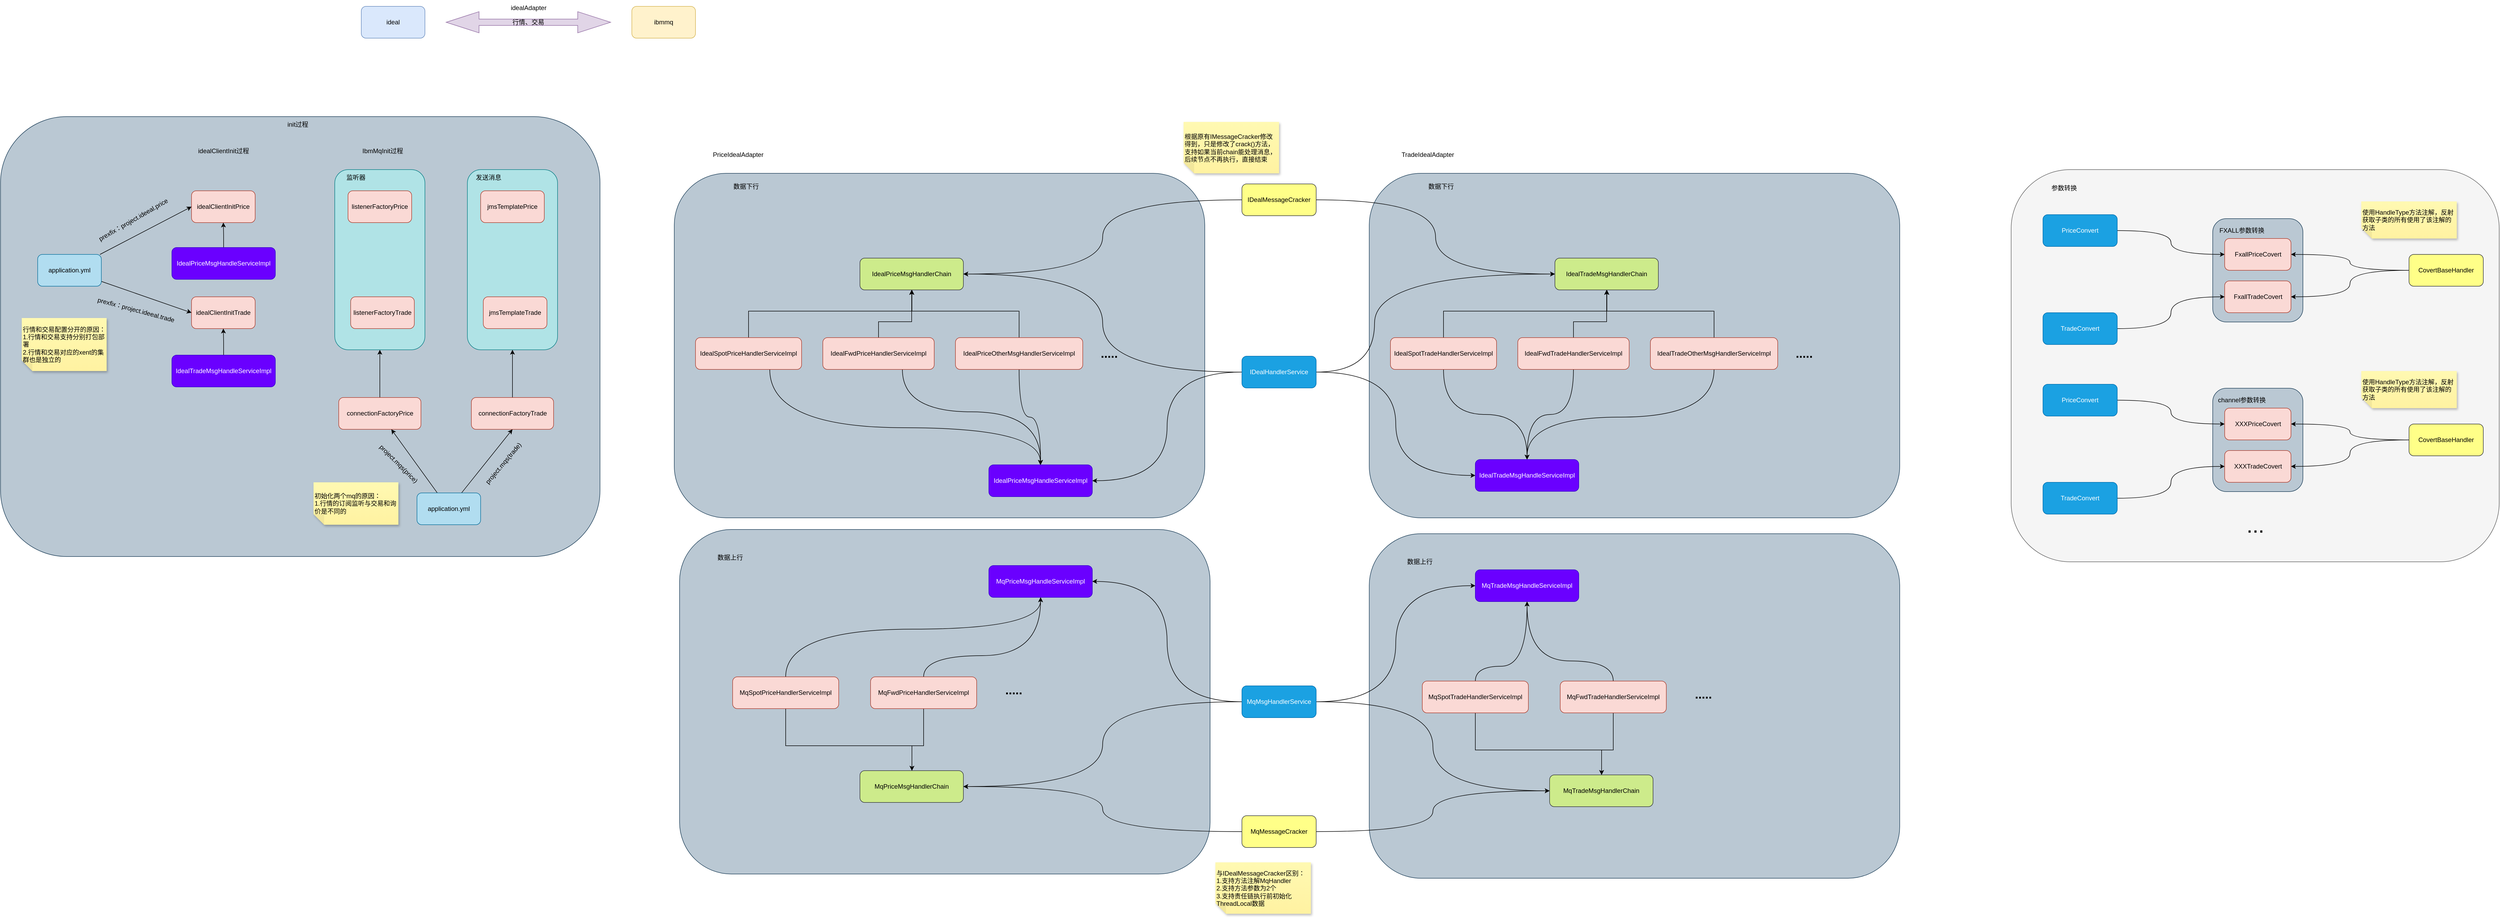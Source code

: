 <mxfile version="28.0.7">
  <diagram name="第 1 页" id="rHHmESAeXLNnf4UBHQ25">
    <mxGraphModel dx="5010" dy="1088" grid="1" gridSize="10" guides="1" tooltips="1" connect="1" arrows="1" fold="1" page="1" pageScale="1" pageWidth="3300" pageHeight="4681" math="0" shadow="0">
      <root>
        <mxCell id="0" />
        <mxCell id="1" parent="0" />
        <mxCell id="qGwItCddGWUua6QMG_1u-158" value="" style="rounded=1;whiteSpace=wrap;html=1;align=center;verticalAlign=middle;fontFamily=Helvetica;fontSize=12;fillColor=#f5f5f5;fontColor=#333333;strokeColor=#666666;" vertex="1" parent="1">
          <mxGeometry x="3500" y="330" width="920" height="740" as="geometry" />
        </mxCell>
        <mxCell id="qGwItCddGWUua6QMG_1u-132" value="" style="rounded=1;whiteSpace=wrap;html=1;strokeColor=#23445d;align=center;verticalAlign=middle;fontFamily=Helvetica;fontSize=12;fillColor=#bac8d3;" vertex="1" parent="1">
          <mxGeometry x="3880" y="422.5" width="170" height="195" as="geometry" />
        </mxCell>
        <mxCell id="qGwItCddGWUua6QMG_1u-109" value="" style="rounded=1;whiteSpace=wrap;html=1;strokeColor=#23445d;align=center;verticalAlign=middle;fontFamily=Helvetica;fontSize=12;fillColor=#bac8d3;" vertex="1" parent="1">
          <mxGeometry x="2290" y="1017" width="1000" height="650" as="geometry" />
        </mxCell>
        <mxCell id="qGwItCddGWUua6QMG_1u-86" value="" style="rounded=1;whiteSpace=wrap;html=1;strokeColor=#23445d;align=center;verticalAlign=middle;fontFamily=Helvetica;fontSize=12;fillColor=#bac8d3;" vertex="1" parent="1">
          <mxGeometry x="2290" y="337" width="1000" height="650" as="geometry" />
        </mxCell>
        <mxCell id="qGwItCddGWUua6QMG_1u-84" value="" style="rounded=1;whiteSpace=wrap;html=1;strokeColor=#23445d;align=center;verticalAlign=middle;fontFamily=Helvetica;fontSize=12;fillColor=#bac8d3;" vertex="1" parent="1">
          <mxGeometry x="990" y="1009" width="1000" height="650" as="geometry" />
        </mxCell>
        <mxCell id="qGwItCddGWUua6QMG_1u-83" value="" style="rounded=1;whiteSpace=wrap;html=1;strokeColor=#23445d;align=center;verticalAlign=middle;fontFamily=Helvetica;fontSize=12;fillColor=#bac8d3;" vertex="1" parent="1">
          <mxGeometry x="980" y="337" width="1000" height="650" as="geometry" />
        </mxCell>
        <mxCell id="qGwItCddGWUua6QMG_1u-43" value="" style="rounded=1;whiteSpace=wrap;html=1;strokeColor=#23445d;align=center;verticalAlign=middle;fontFamily=Helvetica;fontSize=12;fillColor=#bac8d3;" vertex="1" parent="1">
          <mxGeometry x="-290" y="230" width="1130" height="830" as="geometry" />
        </mxCell>
        <mxCell id="qGwItCddGWUua6QMG_1u-25" value="" style="rounded=1;whiteSpace=wrap;html=1;fillColor=#b0e3e6;strokeColor=#0e8088;" vertex="1" parent="1">
          <mxGeometry x="340" y="330" width="170" height="340" as="geometry" />
        </mxCell>
        <mxCell id="qGwItCddGWUua6QMG_1u-1" value="ideal" style="rounded=1;whiteSpace=wrap;html=1;fillColor=#dae8fc;strokeColor=#6c8ebf;" vertex="1" parent="1">
          <mxGeometry x="390" y="22" width="120" height="60" as="geometry" />
        </mxCell>
        <mxCell id="qGwItCddGWUua6QMG_1u-2" value="ibmmq" style="rounded=1;whiteSpace=wrap;html=1;fillColor=#fff2cc;strokeColor=#d6b656;" vertex="1" parent="1">
          <mxGeometry x="900" y="22" width="120" height="60" as="geometry" />
        </mxCell>
        <mxCell id="qGwItCddGWUua6QMG_1u-6" value="行情、交易" style="shape=doubleArrow;whiteSpace=wrap;html=1;fillColor=#e1d5e7;strokeColor=#9673a6;" vertex="1" parent="1">
          <mxGeometry x="550" y="32" width="310" height="40" as="geometry" />
        </mxCell>
        <mxCell id="qGwItCddGWUua6QMG_1u-8" value="idealAdapter" style="text;html=1;align=center;verticalAlign=middle;resizable=0;points=[];autosize=1;strokeColor=none;fillColor=none;" vertex="1" parent="1">
          <mxGeometry x="660" y="10" width="90" height="30" as="geometry" />
        </mxCell>
        <mxCell id="qGwItCddGWUua6QMG_1u-9" value="PriceIdealAdapter" style="text;html=1;align=center;verticalAlign=middle;resizable=0;points=[];autosize=1;strokeColor=none;fillColor=none;" vertex="1" parent="1">
          <mxGeometry x="1040" y="287" width="120" height="30" as="geometry" />
        </mxCell>
        <mxCell id="qGwItCddGWUua6QMG_1u-10" value="init过程" style="text;html=1;align=center;verticalAlign=middle;resizable=0;points=[];autosize=1;strokeColor=none;fillColor=none;" vertex="1" parent="1">
          <mxGeometry x="240" y="230" width="60" height="30" as="geometry" />
        </mxCell>
        <mxCell id="qGwItCddGWUua6QMG_1u-11" value="idealClientInit过程" style="text;html=1;align=center;verticalAlign=middle;resizable=0;points=[];autosize=1;strokeColor=none;fillColor=none;" vertex="1" parent="1">
          <mxGeometry x="70" y="280" width="120" height="30" as="geometry" />
        </mxCell>
        <mxCell id="qGwItCddGWUua6QMG_1u-12" value="IbmMqInit过程" style="text;html=1;align=center;verticalAlign=middle;resizable=0;points=[];autosize=1;strokeColor=none;fillColor=none;" vertex="1" parent="1">
          <mxGeometry x="380" y="280" width="100" height="30" as="geometry" />
        </mxCell>
        <mxCell id="qGwItCddGWUua6QMG_1u-13" value="idealClientInitPrice" style="rounded=1;whiteSpace=wrap;html=1;fillColor=#fad9d5;strokeColor=#ae4132;" vertex="1" parent="1">
          <mxGeometry x="70" y="370" width="120" height="60" as="geometry" />
        </mxCell>
        <mxCell id="qGwItCddGWUua6QMG_1u-14" value="idealClientInitTrade" style="rounded=1;whiteSpace=wrap;html=1;fillColor=#fad9d5;strokeColor=#ae4132;" vertex="1" parent="1">
          <mxGeometry x="70" y="570" width="120" height="60" as="geometry" />
        </mxCell>
        <mxCell id="qGwItCddGWUua6QMG_1u-16" style="rounded=0;orthogonalLoop=1;jettySize=auto;html=1;entryX=0;entryY=0.5;entryDx=0;entryDy=0;" edge="1" parent="1" source="qGwItCddGWUua6QMG_1u-15" target="qGwItCddGWUua6QMG_1u-13">
          <mxGeometry relative="1" as="geometry" />
        </mxCell>
        <mxCell id="qGwItCddGWUua6QMG_1u-17" style="rounded=0;orthogonalLoop=1;jettySize=auto;html=1;entryX=0;entryY=0.5;entryDx=0;entryDy=0;" edge="1" parent="1" source="qGwItCddGWUua6QMG_1u-15" target="qGwItCddGWUua6QMG_1u-14">
          <mxGeometry relative="1" as="geometry" />
        </mxCell>
        <mxCell id="qGwItCddGWUua6QMG_1u-15" value="application.yml" style="rounded=1;whiteSpace=wrap;html=1;fillColor=#b1ddf0;strokeColor=#10739e;" vertex="1" parent="1">
          <mxGeometry x="-220" y="490" width="120" height="60" as="geometry" />
        </mxCell>
        <mxCell id="qGwItCddGWUua6QMG_1u-18" value="prexfix：project.ideeal.price" style="text;html=1;align=center;verticalAlign=middle;resizable=0;points=[];autosize=1;strokeColor=none;fillColor=none;rotation=-30;" vertex="1" parent="1">
          <mxGeometry x="-125" y="410" width="170" height="30" as="geometry" />
        </mxCell>
        <mxCell id="qGwItCddGWUua6QMG_1u-19" value="prexfix：project.ideeal.trade" style="text;html=1;align=center;verticalAlign=middle;resizable=0;points=[];autosize=1;strokeColor=none;fillColor=none;rotation=15;" vertex="1" parent="1">
          <mxGeometry x="-119.998" y="580.0" width="170" height="30" as="geometry" />
        </mxCell>
        <mxCell id="qGwItCddGWUua6QMG_1u-22" value="行情和交易配置分开的原因：&lt;div&gt;1.行情和交易支持分别打包部署&lt;/div&gt;&lt;div&gt;2.行情和交易对应的xent的集群也是独立的&lt;/div&gt;" style="shape=note;whiteSpace=wrap;html=1;backgroundOutline=1;fontColor=#000000;darkOpacity=0.05;fillColor=#FFF9B2;strokeColor=none;fillStyle=solid;direction=west;gradientDirection=north;gradientColor=#FFF2A1;shadow=1;size=20;pointerEvents=1;align=left;" vertex="1" parent="1">
          <mxGeometry x="-250" y="610" width="160" height="100" as="geometry" />
        </mxCell>
        <mxCell id="qGwItCddGWUua6QMG_1u-23" value="listenerFactoryPrice" style="rounded=1;whiteSpace=wrap;html=1;fillColor=#fad9d5;strokeColor=#ae4132;" vertex="1" parent="1">
          <mxGeometry x="365" y="370" width="120" height="60" as="geometry" />
        </mxCell>
        <mxCell id="qGwItCddGWUua6QMG_1u-24" value="listenerFactoryTrade" style="rounded=1;whiteSpace=wrap;html=1;fillColor=#fad9d5;strokeColor=#ae4132;" vertex="1" parent="1">
          <mxGeometry x="370" y="570" width="120" height="60" as="geometry" />
        </mxCell>
        <mxCell id="qGwItCddGWUua6QMG_1u-26" value="监听器" style="text;html=1;align=center;verticalAlign=middle;whiteSpace=wrap;rounded=0;fontFamily=Helvetica;fontSize=12;fontColor=default;" vertex="1" parent="1">
          <mxGeometry x="350" y="330" width="60" height="30" as="geometry" />
        </mxCell>
        <mxCell id="qGwItCddGWUua6QMG_1u-28" value="" style="rounded=1;whiteSpace=wrap;html=1;fillColor=#b0e3e6;strokeColor=#0e8088;" vertex="1" parent="1">
          <mxGeometry x="590" y="330" width="170" height="340" as="geometry" />
        </mxCell>
        <mxCell id="qGwItCddGWUua6QMG_1u-29" value="jmsTemplatePrice" style="rounded=1;whiteSpace=wrap;html=1;fillColor=#fad9d5;strokeColor=#ae4132;" vertex="1" parent="1">
          <mxGeometry x="615" y="370" width="120" height="60" as="geometry" />
        </mxCell>
        <mxCell id="qGwItCddGWUua6QMG_1u-30" value="jmsTemplateTrade" style="rounded=1;whiteSpace=wrap;html=1;fillColor=#fad9d5;strokeColor=#ae4132;" vertex="1" parent="1">
          <mxGeometry x="620" y="570" width="120" height="60" as="geometry" />
        </mxCell>
        <mxCell id="qGwItCddGWUua6QMG_1u-31" value="发送消息" style="text;html=1;align=center;verticalAlign=middle;whiteSpace=wrap;rounded=0;fontFamily=Helvetica;fontSize=12;fontColor=default;" vertex="1" parent="1">
          <mxGeometry x="600" y="330" width="60" height="30" as="geometry" />
        </mxCell>
        <mxCell id="qGwItCddGWUua6QMG_1u-35" style="edgeStyle=orthogonalEdgeStyle;rounded=0;orthogonalLoop=1;jettySize=auto;html=1;entryX=0.5;entryY=1;entryDx=0;entryDy=0;fontFamily=Helvetica;fontSize=12;fontColor=default;" edge="1" parent="1" source="qGwItCddGWUua6QMG_1u-33" target="qGwItCddGWUua6QMG_1u-25">
          <mxGeometry relative="1" as="geometry" />
        </mxCell>
        <mxCell id="qGwItCddGWUua6QMG_1u-33" value="connectionFactoryPrice" style="rounded=1;whiteSpace=wrap;html=1;fillColor=#fad9d5;strokeColor=#ae4132;" vertex="1" parent="1">
          <mxGeometry x="347.5" y="760" width="155" height="60" as="geometry" />
        </mxCell>
        <mxCell id="qGwItCddGWUua6QMG_1u-36" style="edgeStyle=orthogonalEdgeStyle;rounded=0;orthogonalLoop=1;jettySize=auto;html=1;entryX=0.5;entryY=1;entryDx=0;entryDy=0;fontFamily=Helvetica;fontSize=12;fontColor=default;" edge="1" parent="1" source="qGwItCddGWUua6QMG_1u-34" target="qGwItCddGWUua6QMG_1u-28">
          <mxGeometry relative="1" as="geometry" />
        </mxCell>
        <mxCell id="qGwItCddGWUua6QMG_1u-34" value="connectionFactoryTrade" style="rounded=1;whiteSpace=wrap;html=1;fillColor=#fad9d5;strokeColor=#ae4132;" vertex="1" parent="1">
          <mxGeometry x="597.5" y="760" width="155" height="60" as="geometry" />
        </mxCell>
        <mxCell id="qGwItCddGWUua6QMG_1u-38" style="rounded=0;orthogonalLoop=1;jettySize=auto;html=1;fontFamily=Helvetica;fontSize=12;fontColor=default;" edge="1" parent="1" source="qGwItCddGWUua6QMG_1u-37" target="qGwItCddGWUua6QMG_1u-33">
          <mxGeometry relative="1" as="geometry" />
        </mxCell>
        <mxCell id="qGwItCddGWUua6QMG_1u-39" style="rounded=0;orthogonalLoop=1;jettySize=auto;html=1;entryX=0.5;entryY=1;entryDx=0;entryDy=0;fontFamily=Helvetica;fontSize=12;fontColor=default;" edge="1" parent="1" source="qGwItCddGWUua6QMG_1u-37" target="qGwItCddGWUua6QMG_1u-34">
          <mxGeometry relative="1" as="geometry" />
        </mxCell>
        <mxCell id="qGwItCddGWUua6QMG_1u-37" value="application.yml" style="rounded=1;whiteSpace=wrap;html=1;fillColor=#b1ddf0;strokeColor=#10739e;" vertex="1" parent="1">
          <mxGeometry x="495" y="940" width="120" height="60" as="geometry" />
        </mxCell>
        <mxCell id="qGwItCddGWUua6QMG_1u-40" value="project.mqs(price)" style="text;html=1;align=center;verticalAlign=middle;resizable=0;points=[];autosize=1;strokeColor=none;fillColor=none;fontFamily=Helvetica;fontSize=12;fontColor=default;rotation=45;" vertex="1" parent="1">
          <mxGeometry x="400" y="870" width="120" height="30" as="geometry" />
        </mxCell>
        <mxCell id="qGwItCddGWUua6QMG_1u-41" value="project.mqs(trade)" style="text;html=1;align=center;verticalAlign=middle;resizable=0;points=[];autosize=1;strokeColor=none;fillColor=none;fontFamily=Helvetica;fontSize=12;fontColor=default;rotation=-50;" vertex="1" parent="1">
          <mxGeometry x="597.503" y="870.003" width="120" height="30" as="geometry" />
        </mxCell>
        <mxCell id="qGwItCddGWUua6QMG_1u-42" value="初始化两个mq的原因：&lt;div&gt;1.行情的订阅监听与交易和询价是不同的&lt;/div&gt;" style="shape=note;whiteSpace=wrap;html=1;backgroundOutline=1;fontColor=#000000;darkOpacity=0.05;fillColor=#FFF9B2;strokeColor=none;fillStyle=solid;direction=west;gradientDirection=north;gradientColor=#FFF2A1;shadow=1;size=20;pointerEvents=1;align=left;" vertex="1" parent="1">
          <mxGeometry x="300" y="920" width="160" height="80" as="geometry" />
        </mxCell>
        <mxCell id="qGwItCddGWUua6QMG_1u-44" value="IdealPriceMsgHandlerChain" style="rounded=1;whiteSpace=wrap;html=1;strokeColor=#36393d;align=center;verticalAlign=middle;fontFamily=Helvetica;fontSize=12;fillColor=#cdeb8b;" vertex="1" parent="1">
          <mxGeometry x="1330" y="497" width="195" height="60" as="geometry" />
        </mxCell>
        <mxCell id="qGwItCddGWUua6QMG_1u-45" value="数据下行" style="text;html=1;align=center;verticalAlign=middle;resizable=0;points=[];autosize=1;strokeColor=none;fillColor=none;fontFamily=Helvetica;fontSize=12;fontColor=default;" vertex="1" parent="1">
          <mxGeometry x="1080" y="347" width="70" height="30" as="geometry" />
        </mxCell>
        <mxCell id="qGwItCddGWUua6QMG_1u-46" value="数据上行" style="text;html=1;align=center;verticalAlign=middle;resizable=0;points=[];autosize=1;strokeColor=none;fillColor=none;fontFamily=Helvetica;fontSize=12;fontColor=default;" vertex="1" parent="1">
          <mxGeometry x="1050" y="1047" width="70" height="30" as="geometry" />
        </mxCell>
        <mxCell id="qGwItCddGWUua6QMG_1u-47" value="根据原有IMessageCracker修改得到，只是修改了crack()方法，支持如果当前chain能处理消息，后续节点不再执行，直接结束" style="shape=note;whiteSpace=wrap;html=1;backgroundOutline=1;fontColor=#000000;darkOpacity=0.05;fillColor=#FFF9B2;strokeColor=none;fillStyle=solid;direction=west;gradientDirection=north;gradientColor=#FFF2A1;shadow=1;size=20;pointerEvents=1;align=left;" vertex="1" parent="1">
          <mxGeometry x="1940" y="240" width="180" height="97" as="geometry" />
        </mxCell>
        <mxCell id="qGwItCddGWUua6QMG_1u-51" style="edgeStyle=orthogonalEdgeStyle;rounded=0;orthogonalLoop=1;jettySize=auto;html=1;entryX=1;entryY=0.5;entryDx=0;entryDy=0;fontFamily=Helvetica;fontSize=12;fontColor=default;curved=1;" edge="1" parent="1" source="qGwItCddGWUua6QMG_1u-48" target="qGwItCddGWUua6QMG_1u-44">
          <mxGeometry relative="1" as="geometry" />
        </mxCell>
        <mxCell id="qGwItCddGWUua6QMG_1u-107" style="edgeStyle=orthogonalEdgeStyle;rounded=0;orthogonalLoop=1;jettySize=auto;html=1;entryX=0;entryY=0.5;entryDx=0;entryDy=0;fontFamily=Helvetica;fontSize=12;fontColor=default;curved=1;" edge="1" parent="1" source="qGwItCddGWUua6QMG_1u-48" target="qGwItCddGWUua6QMG_1u-87">
          <mxGeometry relative="1" as="geometry" />
        </mxCell>
        <mxCell id="qGwItCddGWUua6QMG_1u-48" value="IDealMessageCracker" style="rounded=1;whiteSpace=wrap;html=1;strokeColor=#36393d;align=center;verticalAlign=middle;fontFamily=Helvetica;fontSize=12;fillColor=#ffff88;" vertex="1" parent="1">
          <mxGeometry x="2050" y="357" width="140" height="60" as="geometry" />
        </mxCell>
        <mxCell id="qGwItCddGWUua6QMG_1u-58" style="edgeStyle=orthogonalEdgeStyle;rounded=0;orthogonalLoop=1;jettySize=auto;html=1;fontFamily=Helvetica;fontSize=12;fontColor=default;curved=1;" edge="1" parent="1" source="qGwItCddGWUua6QMG_1u-52" target="qGwItCddGWUua6QMG_1u-56">
          <mxGeometry relative="1" as="geometry">
            <Array as="points">
              <mxPoint x="1160" y="817" />
              <mxPoint x="1670" y="817" />
            </Array>
          </mxGeometry>
        </mxCell>
        <mxCell id="qGwItCddGWUua6QMG_1u-63" style="edgeStyle=orthogonalEdgeStyle;rounded=0;orthogonalLoop=1;jettySize=auto;html=1;fontFamily=Helvetica;fontSize=12;fontColor=default;" edge="1" parent="1" source="qGwItCddGWUua6QMG_1u-52" target="qGwItCddGWUua6QMG_1u-44">
          <mxGeometry relative="1" as="geometry">
            <Array as="points">
              <mxPoint x="1120" y="597" />
              <mxPoint x="1428" y="597" />
            </Array>
          </mxGeometry>
        </mxCell>
        <mxCell id="qGwItCddGWUua6QMG_1u-52" value="IdealSpotPriceHandlerServiceImpl" style="rounded=1;whiteSpace=wrap;html=1;fillColor=#fad9d5;strokeColor=#ae4132;" vertex="1" parent="1">
          <mxGeometry x="1020" y="647" width="200" height="60" as="geometry" />
        </mxCell>
        <mxCell id="qGwItCddGWUua6QMG_1u-59" style="edgeStyle=orthogonalEdgeStyle;rounded=0;orthogonalLoop=1;jettySize=auto;html=1;entryX=0.5;entryY=0;entryDx=0;entryDy=0;fontFamily=Helvetica;fontSize=12;fontColor=default;curved=1;" edge="1" parent="1" source="qGwItCddGWUua6QMG_1u-53" target="qGwItCddGWUua6QMG_1u-56">
          <mxGeometry relative="1" as="geometry">
            <Array as="points">
              <mxPoint x="1410" y="787" />
              <mxPoint x="1670" y="787" />
            </Array>
          </mxGeometry>
        </mxCell>
        <mxCell id="qGwItCddGWUua6QMG_1u-64" style="edgeStyle=orthogonalEdgeStyle;rounded=0;orthogonalLoop=1;jettySize=auto;html=1;entryX=0.5;entryY=1;entryDx=0;entryDy=0;fontFamily=Helvetica;fontSize=12;fontColor=default;" edge="1" parent="1" source="qGwItCddGWUua6QMG_1u-53" target="qGwItCddGWUua6QMG_1u-44">
          <mxGeometry relative="1" as="geometry">
            <Array as="points">
              <mxPoint x="1365" y="617" />
              <mxPoint x="1428" y="617" />
            </Array>
          </mxGeometry>
        </mxCell>
        <mxCell id="qGwItCddGWUua6QMG_1u-53" value="IdealFwdPriceHandlerServiceImpl" style="rounded=1;whiteSpace=wrap;html=1;fillColor=#fad9d5;strokeColor=#ae4132;" vertex="1" parent="1">
          <mxGeometry x="1260" y="647" width="210" height="60" as="geometry" />
        </mxCell>
        <mxCell id="qGwItCddGWUua6QMG_1u-60" style="edgeStyle=orthogonalEdgeStyle;rounded=0;orthogonalLoop=1;jettySize=auto;html=1;entryX=0.5;entryY=0;entryDx=0;entryDy=0;fontFamily=Helvetica;fontSize=12;fontColor=default;curved=1;" edge="1" parent="1" source="qGwItCddGWUua6QMG_1u-54" target="qGwItCddGWUua6QMG_1u-56">
          <mxGeometry relative="1" as="geometry" />
        </mxCell>
        <mxCell id="qGwItCddGWUua6QMG_1u-65" style="edgeStyle=orthogonalEdgeStyle;rounded=0;orthogonalLoop=1;jettySize=auto;html=1;entryX=0.5;entryY=1;entryDx=0;entryDy=0;fontFamily=Helvetica;fontSize=12;fontColor=default;" edge="1" parent="1" source="qGwItCddGWUua6QMG_1u-54" target="qGwItCddGWUua6QMG_1u-44">
          <mxGeometry relative="1" as="geometry">
            <Array as="points">
              <mxPoint x="1630" y="597" />
              <mxPoint x="1428" y="597" />
            </Array>
          </mxGeometry>
        </mxCell>
        <mxCell id="qGwItCddGWUua6QMG_1u-54" value="IdealPriceOtherMsgHandlerServiceImpl" style="rounded=1;whiteSpace=wrap;html=1;fillColor=#fad9d5;strokeColor=#ae4132;" vertex="1" parent="1">
          <mxGeometry x="1510" y="647" width="240" height="60" as="geometry" />
        </mxCell>
        <mxCell id="qGwItCddGWUua6QMG_1u-57" style="edgeStyle=orthogonalEdgeStyle;rounded=0;orthogonalLoop=1;jettySize=auto;html=1;fontFamily=Helvetica;fontSize=12;fontColor=default;curved=1;entryX=1;entryY=0.5;entryDx=0;entryDy=0;" edge="1" parent="1" source="qGwItCddGWUua6QMG_1u-55" target="qGwItCddGWUua6QMG_1u-56">
          <mxGeometry relative="1" as="geometry" />
        </mxCell>
        <mxCell id="qGwItCddGWUua6QMG_1u-68" style="edgeStyle=orthogonalEdgeStyle;rounded=0;orthogonalLoop=1;jettySize=auto;html=1;entryX=1;entryY=0.5;entryDx=0;entryDy=0;fontFamily=Helvetica;fontSize=12;fontColor=default;curved=1;" edge="1" parent="1" source="qGwItCddGWUua6QMG_1u-55" target="qGwItCddGWUua6QMG_1u-44">
          <mxGeometry relative="1" as="geometry" />
        </mxCell>
        <mxCell id="qGwItCddGWUua6QMG_1u-105" style="edgeStyle=orthogonalEdgeStyle;rounded=0;orthogonalLoop=1;jettySize=auto;html=1;entryX=0;entryY=0.5;entryDx=0;entryDy=0;fontFamily=Helvetica;fontSize=12;fontColor=default;curved=1;" edge="1" parent="1" source="qGwItCddGWUua6QMG_1u-55" target="qGwItCddGWUua6QMG_1u-98">
          <mxGeometry relative="1" as="geometry" />
        </mxCell>
        <mxCell id="qGwItCddGWUua6QMG_1u-108" style="edgeStyle=orthogonalEdgeStyle;rounded=0;orthogonalLoop=1;jettySize=auto;html=1;entryX=0;entryY=0.5;entryDx=0;entryDy=0;fontFamily=Helvetica;fontSize=12;fontColor=default;curved=1;" edge="1" parent="1" source="qGwItCddGWUua6QMG_1u-55" target="qGwItCddGWUua6QMG_1u-87">
          <mxGeometry relative="1" as="geometry">
            <Array as="points">
              <mxPoint x="2300" y="712" />
              <mxPoint x="2300" y="527" />
            </Array>
          </mxGeometry>
        </mxCell>
        <mxCell id="qGwItCddGWUua6QMG_1u-55" value="IDealHandlerService" style="rounded=1;whiteSpace=wrap;html=1;strokeColor=#006EAF;align=center;verticalAlign=middle;fontFamily=Helvetica;fontSize=12;fillColor=#1ba1e2;fontColor=#ffffff;" vertex="1" parent="1">
          <mxGeometry x="2050" y="682" width="140" height="60" as="geometry" />
        </mxCell>
        <mxCell id="qGwItCddGWUua6QMG_1u-56" value="IdealPriceMsgHandleServiceImpl" style="rounded=1;whiteSpace=wrap;html=1;strokeColor=#3700CC;align=center;verticalAlign=middle;fontFamily=Helvetica;fontSize=12;fillColor=#6a00ff;fontColor=#ffffff;" vertex="1" parent="1">
          <mxGeometry x="1573" y="887" width="195" height="60" as="geometry" />
        </mxCell>
        <mxCell id="qGwItCddGWUua6QMG_1u-62" value="&lt;b&gt;&lt;font style=&quot;font-size: 23px;&quot;&gt;.....&lt;/font&gt;&lt;/b&gt;" style="text;html=1;align=center;verticalAlign=middle;whiteSpace=wrap;rounded=0;fontFamily=Helvetica;fontSize=12;fontColor=default;" vertex="1" parent="1">
          <mxGeometry x="1770" y="662" width="60" height="30" as="geometry" />
        </mxCell>
        <mxCell id="qGwItCddGWUua6QMG_1u-70" style="edgeStyle=orthogonalEdgeStyle;rounded=0;orthogonalLoop=1;jettySize=auto;html=1;entryX=1;entryY=0.5;entryDx=0;entryDy=0;fontFamily=Helvetica;fontSize=12;fontColor=default;curved=1;" edge="1" parent="1" source="qGwItCddGWUua6QMG_1u-66" target="qGwItCddGWUua6QMG_1u-69">
          <mxGeometry relative="1" as="geometry" />
        </mxCell>
        <mxCell id="qGwItCddGWUua6QMG_1u-125" style="edgeStyle=orthogonalEdgeStyle;rounded=0;orthogonalLoop=1;jettySize=auto;html=1;entryX=0;entryY=0.5;entryDx=0;entryDy=0;fontFamily=Helvetica;fontSize=12;fontColor=default;curved=1;" edge="1" parent="1" source="qGwItCddGWUua6QMG_1u-66" target="qGwItCddGWUua6QMG_1u-111">
          <mxGeometry relative="1" as="geometry" />
        </mxCell>
        <mxCell id="qGwItCddGWUua6QMG_1u-66" value="MqMessageCracker" style="rounded=1;whiteSpace=wrap;html=1;strokeColor=#36393d;align=center;verticalAlign=middle;fontFamily=Helvetica;fontSize=12;fillColor=#ffff88;" vertex="1" parent="1">
          <mxGeometry x="2050" y="1549" width="140" height="60" as="geometry" />
        </mxCell>
        <mxCell id="qGwItCddGWUua6QMG_1u-71" style="edgeStyle=orthogonalEdgeStyle;rounded=0;orthogonalLoop=1;jettySize=auto;html=1;entryX=1;entryY=0.5;entryDx=0;entryDy=0;fontFamily=Helvetica;fontSize=12;fontColor=default;curved=1;" edge="1" parent="1" source="qGwItCddGWUua6QMG_1u-67" target="qGwItCddGWUua6QMG_1u-69">
          <mxGeometry relative="1" as="geometry" />
        </mxCell>
        <mxCell id="qGwItCddGWUua6QMG_1u-73" style="edgeStyle=orthogonalEdgeStyle;rounded=0;orthogonalLoop=1;jettySize=auto;html=1;entryX=1;entryY=0.5;entryDx=0;entryDy=0;fontFamily=Helvetica;fontSize=12;fontColor=default;curved=1;" edge="1" parent="1" source="qGwItCddGWUua6QMG_1u-67" target="qGwItCddGWUua6QMG_1u-72">
          <mxGeometry relative="1" as="geometry" />
        </mxCell>
        <mxCell id="qGwItCddGWUua6QMG_1u-124" style="edgeStyle=orthogonalEdgeStyle;rounded=0;orthogonalLoop=1;jettySize=auto;html=1;entryX=0;entryY=0.5;entryDx=0;entryDy=0;fontFamily=Helvetica;fontSize=12;fontColor=default;curved=1;" edge="1" parent="1" source="qGwItCddGWUua6QMG_1u-67" target="qGwItCddGWUua6QMG_1u-112">
          <mxGeometry relative="1" as="geometry" />
        </mxCell>
        <mxCell id="qGwItCddGWUua6QMG_1u-126" style="edgeStyle=orthogonalEdgeStyle;rounded=0;orthogonalLoop=1;jettySize=auto;html=1;entryX=0;entryY=0.5;entryDx=0;entryDy=0;fontFamily=Helvetica;fontSize=12;fontColor=default;curved=1;" edge="1" parent="1" source="qGwItCddGWUua6QMG_1u-67" target="qGwItCddGWUua6QMG_1u-111">
          <mxGeometry relative="1" as="geometry" />
        </mxCell>
        <mxCell id="qGwItCddGWUua6QMG_1u-67" value="MqMsgHandlerService" style="rounded=1;whiteSpace=wrap;html=1;strokeColor=#006EAF;align=center;verticalAlign=middle;fontFamily=Helvetica;fontSize=12;fillColor=#1ba1e2;fontColor=#ffffff;" vertex="1" parent="1">
          <mxGeometry x="2050" y="1304" width="140" height="60" as="geometry" />
        </mxCell>
        <mxCell id="qGwItCddGWUua6QMG_1u-69" value="MqPriceMsgHandlerChain" style="rounded=1;whiteSpace=wrap;html=1;strokeColor=#36393d;align=center;verticalAlign=middle;fontFamily=Helvetica;fontSize=12;fillColor=#cdeb8b;" vertex="1" parent="1">
          <mxGeometry x="1330" y="1464" width="195" height="60" as="geometry" />
        </mxCell>
        <mxCell id="qGwItCddGWUua6QMG_1u-72" value="MqPriceMsgHandleServiceImpl" style="rounded=1;whiteSpace=wrap;html=1;strokeColor=#3700CC;align=center;verticalAlign=middle;fontFamily=Helvetica;fontSize=12;fillColor=#6a00ff;fontColor=#ffffff;" vertex="1" parent="1">
          <mxGeometry x="1573" y="1077" width="195" height="60" as="geometry" />
        </mxCell>
        <mxCell id="qGwItCddGWUua6QMG_1u-77" style="edgeStyle=orthogonalEdgeStyle;rounded=0;orthogonalLoop=1;jettySize=auto;html=1;entryX=0.5;entryY=1;entryDx=0;entryDy=0;fontFamily=Helvetica;fontSize=12;fontColor=default;curved=1;" edge="1" parent="1" source="qGwItCddGWUua6QMG_1u-74" target="qGwItCddGWUua6QMG_1u-72">
          <mxGeometry relative="1" as="geometry">
            <Array as="points">
              <mxPoint x="1190" y="1197" />
              <mxPoint x="1670" y="1197" />
            </Array>
          </mxGeometry>
        </mxCell>
        <mxCell id="qGwItCddGWUua6QMG_1u-81" style="edgeStyle=orthogonalEdgeStyle;rounded=0;orthogonalLoop=1;jettySize=auto;html=1;fontFamily=Helvetica;fontSize=12;fontColor=default;" edge="1" parent="1" source="qGwItCddGWUua6QMG_1u-74" target="qGwItCddGWUua6QMG_1u-69">
          <mxGeometry relative="1" as="geometry">
            <Array as="points">
              <mxPoint x="1190" y="1417" />
              <mxPoint x="1428" y="1417" />
            </Array>
          </mxGeometry>
        </mxCell>
        <mxCell id="qGwItCddGWUua6QMG_1u-74" value="MqSpotPriceHandlerServiceImpl" style="rounded=1;whiteSpace=wrap;html=1;fillColor=#fad9d5;strokeColor=#ae4132;" vertex="1" parent="1">
          <mxGeometry x="1090" y="1287" width="200" height="60" as="geometry" />
        </mxCell>
        <mxCell id="qGwItCddGWUua6QMG_1u-78" style="edgeStyle=orthogonalEdgeStyle;rounded=0;orthogonalLoop=1;jettySize=auto;html=1;fontFamily=Helvetica;fontSize=12;fontColor=default;curved=1;entryX=0.5;entryY=1;entryDx=0;entryDy=0;" edge="1" parent="1" source="qGwItCddGWUua6QMG_1u-75" target="qGwItCddGWUua6QMG_1u-72">
          <mxGeometry relative="1" as="geometry">
            <mxPoint x="1670" y="1147" as="targetPoint" />
            <Array as="points">
              <mxPoint x="1450" y="1247" />
              <mxPoint x="1670" y="1247" />
            </Array>
          </mxGeometry>
        </mxCell>
        <mxCell id="qGwItCddGWUua6QMG_1u-82" value="" style="edgeStyle=orthogonalEdgeStyle;rounded=0;orthogonalLoop=1;jettySize=auto;html=1;fontFamily=Helvetica;fontSize=12;fontColor=default;" edge="1" parent="1" source="qGwItCddGWUua6QMG_1u-75" target="qGwItCddGWUua6QMG_1u-69">
          <mxGeometry relative="1" as="geometry">
            <Array as="points">
              <mxPoint x="1450" y="1417" />
              <mxPoint x="1428" y="1417" />
            </Array>
          </mxGeometry>
        </mxCell>
        <mxCell id="qGwItCddGWUua6QMG_1u-75" value="MqFwdPriceHandlerServiceImpl" style="rounded=1;whiteSpace=wrap;html=1;fillColor=#fad9d5;strokeColor=#ae4132;" vertex="1" parent="1">
          <mxGeometry x="1350" y="1287" width="200" height="60" as="geometry" />
        </mxCell>
        <mxCell id="qGwItCddGWUua6QMG_1u-76" value="&lt;b&gt;&lt;font style=&quot;font-size: 23px;&quot;&gt;.....&lt;/font&gt;&lt;/b&gt;" style="text;html=1;align=center;verticalAlign=middle;whiteSpace=wrap;rounded=0;fontFamily=Helvetica;fontSize=12;fontColor=default;" vertex="1" parent="1">
          <mxGeometry x="1590" y="1297" width="60" height="30" as="geometry" />
        </mxCell>
        <mxCell id="qGwItCddGWUua6QMG_1u-85" value="与&lt;span style=&quot;text-align: center;&quot;&gt;IDealMessageCracker区别：&lt;/span&gt;&lt;div&gt;&lt;span style=&quot;text-align: center;&quot;&gt;1.支持方法注解MqHandler&lt;/span&gt;&lt;/div&gt;&lt;div&gt;&lt;span style=&quot;text-align: center;&quot;&gt;2.支持方法参数为2个&lt;/span&gt;&lt;/div&gt;&lt;div&gt;&lt;span style=&quot;text-align: center;&quot;&gt;3.支持责任链执行前初始化ThreadLocal数据&lt;/span&gt;&lt;/div&gt;" style="shape=note;whiteSpace=wrap;html=1;backgroundOutline=1;fontColor=#000000;darkOpacity=0.05;fillColor=#FFF9B2;strokeColor=none;fillStyle=solid;direction=west;gradientDirection=north;gradientColor=#FFF2A1;shadow=1;size=20;pointerEvents=1;align=left;" vertex="1" parent="1">
          <mxGeometry x="2000" y="1637" width="180" height="97" as="geometry" />
        </mxCell>
        <mxCell id="qGwItCddGWUua6QMG_1u-87" value="IdealTradeMsgHandlerChain" style="rounded=1;whiteSpace=wrap;html=1;strokeColor=#36393d;align=center;verticalAlign=middle;fontFamily=Helvetica;fontSize=12;fillColor=#cdeb8b;" vertex="1" parent="1">
          <mxGeometry x="2640" y="497" width="195" height="60" as="geometry" />
        </mxCell>
        <mxCell id="qGwItCddGWUua6QMG_1u-88" value="数据下行" style="text;html=1;align=center;verticalAlign=middle;resizable=0;points=[];autosize=1;strokeColor=none;fillColor=none;fontFamily=Helvetica;fontSize=12;fontColor=default;" vertex="1" parent="1">
          <mxGeometry x="2390" y="347" width="70" height="30" as="geometry" />
        </mxCell>
        <mxCell id="qGwItCddGWUua6QMG_1u-90" style="edgeStyle=orthogonalEdgeStyle;rounded=0;orthogonalLoop=1;jettySize=auto;html=1;fontFamily=Helvetica;fontSize=12;fontColor=default;" edge="1" parent="1" source="qGwItCddGWUua6QMG_1u-91" target="qGwItCddGWUua6QMG_1u-87">
          <mxGeometry relative="1" as="geometry">
            <Array as="points">
              <mxPoint x="2430" y="597" />
              <mxPoint x="2738" y="597" />
            </Array>
          </mxGeometry>
        </mxCell>
        <mxCell id="qGwItCddGWUua6QMG_1u-102" style="edgeStyle=orthogonalEdgeStyle;rounded=0;orthogonalLoop=1;jettySize=auto;html=1;fontFamily=Helvetica;fontSize=12;fontColor=default;curved=1;" edge="1" parent="1" source="qGwItCddGWUua6QMG_1u-91" target="qGwItCddGWUua6QMG_1u-98">
          <mxGeometry relative="1" as="geometry" />
        </mxCell>
        <mxCell id="qGwItCddGWUua6QMG_1u-91" value="IdealSpotTradeHandlerServiceImpl" style="rounded=1;whiteSpace=wrap;html=1;fillColor=#fad9d5;strokeColor=#ae4132;" vertex="1" parent="1">
          <mxGeometry x="2330" y="647" width="200" height="60" as="geometry" />
        </mxCell>
        <mxCell id="qGwItCddGWUua6QMG_1u-93" style="edgeStyle=orthogonalEdgeStyle;rounded=0;orthogonalLoop=1;jettySize=auto;html=1;entryX=0.5;entryY=1;entryDx=0;entryDy=0;fontFamily=Helvetica;fontSize=12;fontColor=default;" edge="1" parent="1" source="qGwItCddGWUua6QMG_1u-94" target="qGwItCddGWUua6QMG_1u-87">
          <mxGeometry relative="1" as="geometry">
            <Array as="points">
              <mxPoint x="2675" y="617" />
              <mxPoint x="2738" y="617" />
            </Array>
          </mxGeometry>
        </mxCell>
        <mxCell id="qGwItCddGWUua6QMG_1u-101" style="edgeStyle=orthogonalEdgeStyle;rounded=0;orthogonalLoop=1;jettySize=auto;html=1;fontFamily=Helvetica;fontSize=12;fontColor=default;curved=1;" edge="1" parent="1" source="qGwItCddGWUua6QMG_1u-94" target="qGwItCddGWUua6QMG_1u-98">
          <mxGeometry relative="1" as="geometry" />
        </mxCell>
        <mxCell id="qGwItCddGWUua6QMG_1u-94" value="IdealFwdTradeHandlerServiceImpl" style="rounded=1;whiteSpace=wrap;html=1;fillColor=#fad9d5;strokeColor=#ae4132;" vertex="1" parent="1">
          <mxGeometry x="2570" y="647" width="210" height="60" as="geometry" />
        </mxCell>
        <mxCell id="qGwItCddGWUua6QMG_1u-96" style="edgeStyle=orthogonalEdgeStyle;rounded=0;orthogonalLoop=1;jettySize=auto;html=1;entryX=0.5;entryY=1;entryDx=0;entryDy=0;fontFamily=Helvetica;fontSize=12;fontColor=default;" edge="1" parent="1" source="qGwItCddGWUua6QMG_1u-97" target="qGwItCddGWUua6QMG_1u-87">
          <mxGeometry relative="1" as="geometry">
            <Array as="points">
              <mxPoint x="2940" y="597" />
              <mxPoint x="2738" y="597" />
            </Array>
          </mxGeometry>
        </mxCell>
        <mxCell id="qGwItCddGWUua6QMG_1u-104" style="edgeStyle=orthogonalEdgeStyle;rounded=0;orthogonalLoop=1;jettySize=auto;html=1;entryX=0.5;entryY=0;entryDx=0;entryDy=0;fontFamily=Helvetica;fontSize=12;fontColor=default;curved=1;" edge="1" parent="1" source="qGwItCddGWUua6QMG_1u-97" target="qGwItCddGWUua6QMG_1u-98">
          <mxGeometry relative="1" as="geometry">
            <Array as="points">
              <mxPoint x="2940" y="797" />
              <mxPoint x="2588" y="797" />
            </Array>
          </mxGeometry>
        </mxCell>
        <mxCell id="qGwItCddGWUua6QMG_1u-97" value="IdealTradeOtherMsgHandlerServiceImpl" style="rounded=1;whiteSpace=wrap;html=1;fillColor=#fad9d5;strokeColor=#ae4132;" vertex="1" parent="1">
          <mxGeometry x="2820" y="647" width="240" height="60" as="geometry" />
        </mxCell>
        <mxCell id="qGwItCddGWUua6QMG_1u-98" value="IdealTradeMsgHandleServiceImpl" style="rounded=1;whiteSpace=wrap;html=1;strokeColor=#3700CC;align=center;verticalAlign=middle;fontFamily=Helvetica;fontSize=12;fillColor=#6a00ff;fontColor=#ffffff;" vertex="1" parent="1">
          <mxGeometry x="2490" y="877" width="195" height="60" as="geometry" />
        </mxCell>
        <mxCell id="qGwItCddGWUua6QMG_1u-99" value="&lt;b&gt;&lt;font style=&quot;font-size: 23px;&quot;&gt;.....&lt;/font&gt;&lt;/b&gt;" style="text;html=1;align=center;verticalAlign=middle;whiteSpace=wrap;rounded=0;fontFamily=Helvetica;fontSize=12;fontColor=default;" vertex="1" parent="1">
          <mxGeometry x="3080" y="662" width="60" height="30" as="geometry" />
        </mxCell>
        <mxCell id="qGwItCddGWUua6QMG_1u-110" value="数据上行" style="text;html=1;align=center;verticalAlign=middle;resizable=0;points=[];autosize=1;strokeColor=none;fillColor=none;fontFamily=Helvetica;fontSize=12;fontColor=default;" vertex="1" parent="1">
          <mxGeometry x="2350" y="1055" width="70" height="30" as="geometry" />
        </mxCell>
        <mxCell id="qGwItCddGWUua6QMG_1u-111" value="MqTradeMsgHandlerChain" style="rounded=1;whiteSpace=wrap;html=1;strokeColor=#36393d;align=center;verticalAlign=middle;fontFamily=Helvetica;fontSize=12;fillColor=#cdeb8b;" vertex="1" parent="1">
          <mxGeometry x="2630" y="1472" width="195" height="60" as="geometry" />
        </mxCell>
        <mxCell id="qGwItCddGWUua6QMG_1u-112" value="MqTradeMsgHandleServiceImpl" style="rounded=1;whiteSpace=wrap;html=1;strokeColor=#3700CC;align=center;verticalAlign=middle;fontFamily=Helvetica;fontSize=12;fillColor=#6a00ff;fontColor=#ffffff;" vertex="1" parent="1">
          <mxGeometry x="2490" y="1085" width="195" height="60" as="geometry" />
        </mxCell>
        <mxCell id="qGwItCddGWUua6QMG_1u-114" style="edgeStyle=orthogonalEdgeStyle;rounded=0;orthogonalLoop=1;jettySize=auto;html=1;fontFamily=Helvetica;fontSize=12;fontColor=default;" edge="1" parent="1" source="qGwItCddGWUua6QMG_1u-115" target="qGwItCddGWUua6QMG_1u-111">
          <mxGeometry relative="1" as="geometry">
            <Array as="points">
              <mxPoint x="2490" y="1425" />
              <mxPoint x="2728" y="1425" />
            </Array>
          </mxGeometry>
        </mxCell>
        <mxCell id="qGwItCddGWUua6QMG_1u-122" style="edgeStyle=orthogonalEdgeStyle;rounded=0;orthogonalLoop=1;jettySize=auto;html=1;entryX=0.5;entryY=1;entryDx=0;entryDy=0;fontFamily=Helvetica;fontSize=12;fontColor=default;curved=1;" edge="1" parent="1" source="qGwItCddGWUua6QMG_1u-115" target="qGwItCddGWUua6QMG_1u-112">
          <mxGeometry relative="1" as="geometry">
            <Array as="points">
              <mxPoint x="2490" y="1267" />
              <mxPoint x="2588" y="1267" />
            </Array>
          </mxGeometry>
        </mxCell>
        <mxCell id="qGwItCddGWUua6QMG_1u-115" value="MqSpotTradeHandlerServiceImpl" style="rounded=1;whiteSpace=wrap;html=1;fillColor=#fad9d5;strokeColor=#ae4132;" vertex="1" parent="1">
          <mxGeometry x="2390" y="1295" width="200" height="60" as="geometry" />
        </mxCell>
        <mxCell id="qGwItCddGWUua6QMG_1u-117" value="" style="edgeStyle=orthogonalEdgeStyle;rounded=0;orthogonalLoop=1;jettySize=auto;html=1;fontFamily=Helvetica;fontSize=12;fontColor=default;" edge="1" parent="1" source="qGwItCddGWUua6QMG_1u-118" target="qGwItCddGWUua6QMG_1u-111">
          <mxGeometry relative="1" as="geometry">
            <Array as="points">
              <mxPoint x="2750" y="1425" />
              <mxPoint x="2728" y="1425" />
            </Array>
          </mxGeometry>
        </mxCell>
        <mxCell id="qGwItCddGWUua6QMG_1u-123" style="edgeStyle=orthogonalEdgeStyle;rounded=0;orthogonalLoop=1;jettySize=auto;html=1;entryX=0.5;entryY=1;entryDx=0;entryDy=0;fontFamily=Helvetica;fontSize=12;fontColor=default;curved=1;" edge="1" parent="1" source="qGwItCddGWUua6QMG_1u-118" target="qGwItCddGWUua6QMG_1u-112">
          <mxGeometry relative="1" as="geometry">
            <Array as="points">
              <mxPoint x="2750" y="1257" />
              <mxPoint x="2588" y="1257" />
            </Array>
          </mxGeometry>
        </mxCell>
        <mxCell id="qGwItCddGWUua6QMG_1u-118" value="MqFwdTradeHandlerServiceImpl" style="rounded=1;whiteSpace=wrap;html=1;fillColor=#fad9d5;strokeColor=#ae4132;" vertex="1" parent="1">
          <mxGeometry x="2650" y="1295" width="200" height="60" as="geometry" />
        </mxCell>
        <mxCell id="qGwItCddGWUua6QMG_1u-119" value="&lt;b&gt;&lt;font style=&quot;font-size: 23px;&quot;&gt;.....&lt;/font&gt;&lt;/b&gt;" style="text;html=1;align=center;verticalAlign=middle;whiteSpace=wrap;rounded=0;fontFamily=Helvetica;fontSize=12;fontColor=default;" vertex="1" parent="1">
          <mxGeometry x="2890" y="1305" width="60" height="30" as="geometry" />
        </mxCell>
        <mxCell id="qGwItCddGWUua6QMG_1u-127" value="TradeIdealAdapter" style="text;html=1;align=center;verticalAlign=middle;resizable=0;points=[];autosize=1;strokeColor=none;fillColor=none;" vertex="1" parent="1">
          <mxGeometry x="2340" y="287" width="120" height="30" as="geometry" />
        </mxCell>
        <mxCell id="qGwItCddGWUua6QMG_1u-129" value="" style="edgeStyle=orthogonalEdgeStyle;rounded=0;orthogonalLoop=1;jettySize=auto;html=1;fontFamily=Helvetica;fontSize=12;fontColor=default;" edge="1" parent="1" source="qGwItCddGWUua6QMG_1u-128" target="qGwItCddGWUua6QMG_1u-13">
          <mxGeometry relative="1" as="geometry" />
        </mxCell>
        <mxCell id="qGwItCddGWUua6QMG_1u-128" value="IdealPriceMsgHandleServiceImpl" style="rounded=1;whiteSpace=wrap;html=1;strokeColor=#3700CC;align=center;verticalAlign=middle;fontFamily=Helvetica;fontSize=12;fillColor=#6a00ff;fontColor=#ffffff;" vertex="1" parent="1">
          <mxGeometry x="33" y="477" width="195" height="60" as="geometry" />
        </mxCell>
        <mxCell id="qGwItCddGWUua6QMG_1u-131" value="" style="edgeStyle=orthogonalEdgeStyle;rounded=0;orthogonalLoop=1;jettySize=auto;html=1;fontFamily=Helvetica;fontSize=12;fontColor=default;" edge="1" parent="1" source="qGwItCddGWUua6QMG_1u-130" target="qGwItCddGWUua6QMG_1u-14">
          <mxGeometry relative="1" as="geometry" />
        </mxCell>
        <mxCell id="qGwItCddGWUua6QMG_1u-130" value="IdealTradeMsgHandleServiceImpl" style="rounded=1;whiteSpace=wrap;html=1;strokeColor=#3700CC;align=center;verticalAlign=middle;fontFamily=Helvetica;fontSize=12;fillColor=#6a00ff;fontColor=#ffffff;" vertex="1" parent="1">
          <mxGeometry x="33" y="680" width="195" height="60" as="geometry" />
        </mxCell>
        <mxCell id="qGwItCddGWUua6QMG_1u-133" value="&lt;span style=&quot;text-wrap-mode: nowrap;&quot;&gt;FXALL&lt;/span&gt;参数转换" style="text;html=1;align=center;verticalAlign=middle;whiteSpace=wrap;rounded=0;fontFamily=Helvetica;fontSize=12;fontColor=default;" vertex="1" parent="1">
          <mxGeometry x="3885" y="430" width="100" height="30" as="geometry" />
        </mxCell>
        <mxCell id="qGwItCddGWUua6QMG_1u-141" style="edgeStyle=orthogonalEdgeStyle;rounded=0;orthogonalLoop=1;jettySize=auto;html=1;fontFamily=Helvetica;fontSize=12;fontColor=default;curved=1;" edge="1" parent="1" source="qGwItCddGWUua6QMG_1u-135" target="qGwItCddGWUua6QMG_1u-139">
          <mxGeometry relative="1" as="geometry" />
        </mxCell>
        <mxCell id="qGwItCddGWUua6QMG_1u-142" style="edgeStyle=orthogonalEdgeStyle;rounded=0;orthogonalLoop=1;jettySize=auto;html=1;entryX=1;entryY=0.5;entryDx=0;entryDy=0;fontFamily=Helvetica;fontSize=12;fontColor=default;curved=1;" edge="1" parent="1" source="qGwItCddGWUua6QMG_1u-135" target="qGwItCddGWUua6QMG_1u-140">
          <mxGeometry relative="1" as="geometry" />
        </mxCell>
        <mxCell id="qGwItCddGWUua6QMG_1u-135" value="CovertBaseHandler" style="rounded=1;whiteSpace=wrap;html=1;strokeColor=#36393d;align=center;verticalAlign=middle;fontFamily=Helvetica;fontSize=12;fillColor=#ffff88;" vertex="1" parent="1">
          <mxGeometry x="4250" y="490" width="140" height="60" as="geometry" />
        </mxCell>
        <mxCell id="qGwItCddGWUua6QMG_1u-144" style="edgeStyle=orthogonalEdgeStyle;rounded=0;orthogonalLoop=1;jettySize=auto;html=1;fontFamily=Helvetica;fontSize=12;fontColor=default;curved=1;" edge="1" parent="1" source="qGwItCddGWUua6QMG_1u-136" target="qGwItCddGWUua6QMG_1u-139">
          <mxGeometry relative="1" as="geometry" />
        </mxCell>
        <mxCell id="qGwItCddGWUua6QMG_1u-136" value="PriceConvert" style="rounded=1;whiteSpace=wrap;html=1;strokeColor=#006EAF;align=center;verticalAlign=middle;fontFamily=Helvetica;fontSize=12;fillColor=#1ba1e2;fontColor=#ffffff;" vertex="1" parent="1">
          <mxGeometry x="3560" y="415" width="140" height="60" as="geometry" />
        </mxCell>
        <mxCell id="qGwItCddGWUua6QMG_1u-143" style="edgeStyle=orthogonalEdgeStyle;rounded=0;orthogonalLoop=1;jettySize=auto;html=1;entryX=0;entryY=0.5;entryDx=0;entryDy=0;fontFamily=Helvetica;fontSize=12;fontColor=default;curved=1;" edge="1" parent="1" source="qGwItCddGWUua6QMG_1u-137" target="qGwItCddGWUua6QMG_1u-140">
          <mxGeometry relative="1" as="geometry" />
        </mxCell>
        <mxCell id="qGwItCddGWUua6QMG_1u-137" value="TradeConvert" style="rounded=1;whiteSpace=wrap;html=1;strokeColor=#006EAF;align=center;verticalAlign=middle;fontFamily=Helvetica;fontSize=12;fillColor=#1ba1e2;fontColor=#ffffff;" vertex="1" parent="1">
          <mxGeometry x="3560" y="600" width="140" height="60" as="geometry" />
        </mxCell>
        <mxCell id="qGwItCddGWUua6QMG_1u-138" value="使用HandleType方法注解，反射获取子类的所有使用了该注解的方法" style="shape=note;whiteSpace=wrap;html=1;backgroundOutline=1;fontColor=#000000;darkOpacity=0.05;fillColor=#FFF9B2;strokeColor=none;fillStyle=solid;direction=west;gradientDirection=north;gradientColor=#FFF2A1;shadow=1;size=20;pointerEvents=1;align=left;" vertex="1" parent="1">
          <mxGeometry x="4160" y="390" width="180" height="70" as="geometry" />
        </mxCell>
        <mxCell id="qGwItCddGWUua6QMG_1u-139" value="FxallPriceCovert" style="rounded=1;whiteSpace=wrap;html=1;fillColor=#fad9d5;strokeColor=#ae4132;" vertex="1" parent="1">
          <mxGeometry x="3902.5" y="460" width="125" height="60" as="geometry" />
        </mxCell>
        <mxCell id="qGwItCddGWUua6QMG_1u-140" value="FxallTradeCovert" style="rounded=1;whiteSpace=wrap;html=1;fillColor=#fad9d5;strokeColor=#ae4132;" vertex="1" parent="1">
          <mxGeometry x="3902.5" y="540" width="125" height="60" as="geometry" />
        </mxCell>
        <mxCell id="qGwItCddGWUua6QMG_1u-145" value="" style="rounded=1;whiteSpace=wrap;html=1;strokeColor=#23445d;align=center;verticalAlign=middle;fontFamily=Helvetica;fontSize=12;fillColor=#bac8d3;" vertex="1" parent="1">
          <mxGeometry x="3880" y="742.5" width="170" height="195" as="geometry" />
        </mxCell>
        <mxCell id="qGwItCddGWUua6QMG_1u-146" value="&lt;span style=&quot;text-wrap-mode: nowrap;&quot;&gt;channel&lt;/span&gt;参数转换" style="text;html=1;align=center;verticalAlign=middle;whiteSpace=wrap;rounded=0;fontFamily=Helvetica;fontSize=12;fontColor=default;" vertex="1" parent="1">
          <mxGeometry x="3885" y="750" width="100" height="30" as="geometry" />
        </mxCell>
        <mxCell id="qGwItCddGWUua6QMG_1u-147" style="edgeStyle=orthogonalEdgeStyle;rounded=0;orthogonalLoop=1;jettySize=auto;html=1;fontFamily=Helvetica;fontSize=12;fontColor=default;curved=1;" edge="1" parent="1" source="qGwItCddGWUua6QMG_1u-149" target="qGwItCddGWUua6QMG_1u-155">
          <mxGeometry relative="1" as="geometry" />
        </mxCell>
        <mxCell id="qGwItCddGWUua6QMG_1u-148" style="edgeStyle=orthogonalEdgeStyle;rounded=0;orthogonalLoop=1;jettySize=auto;html=1;entryX=1;entryY=0.5;entryDx=0;entryDy=0;fontFamily=Helvetica;fontSize=12;fontColor=default;curved=1;" edge="1" parent="1" source="qGwItCddGWUua6QMG_1u-149" target="qGwItCddGWUua6QMG_1u-156">
          <mxGeometry relative="1" as="geometry" />
        </mxCell>
        <mxCell id="qGwItCddGWUua6QMG_1u-149" value="CovertBaseHandler" style="rounded=1;whiteSpace=wrap;html=1;strokeColor=#36393d;align=center;verticalAlign=middle;fontFamily=Helvetica;fontSize=12;fillColor=#ffff88;" vertex="1" parent="1">
          <mxGeometry x="4250" y="810" width="140" height="60" as="geometry" />
        </mxCell>
        <mxCell id="qGwItCddGWUua6QMG_1u-150" style="edgeStyle=orthogonalEdgeStyle;rounded=0;orthogonalLoop=1;jettySize=auto;html=1;fontFamily=Helvetica;fontSize=12;fontColor=default;curved=1;" edge="1" parent="1" source="qGwItCddGWUua6QMG_1u-151" target="qGwItCddGWUua6QMG_1u-155">
          <mxGeometry relative="1" as="geometry" />
        </mxCell>
        <mxCell id="qGwItCddGWUua6QMG_1u-151" value="PriceConvert" style="rounded=1;whiteSpace=wrap;html=1;strokeColor=#006EAF;align=center;verticalAlign=middle;fontFamily=Helvetica;fontSize=12;fillColor=#1ba1e2;fontColor=#ffffff;" vertex="1" parent="1">
          <mxGeometry x="3560" y="735" width="140" height="60" as="geometry" />
        </mxCell>
        <mxCell id="qGwItCddGWUua6QMG_1u-152" style="edgeStyle=orthogonalEdgeStyle;rounded=0;orthogonalLoop=1;jettySize=auto;html=1;entryX=0;entryY=0.5;entryDx=0;entryDy=0;fontFamily=Helvetica;fontSize=12;fontColor=default;curved=1;" edge="1" parent="1" source="qGwItCddGWUua6QMG_1u-153" target="qGwItCddGWUua6QMG_1u-156">
          <mxGeometry relative="1" as="geometry" />
        </mxCell>
        <mxCell id="qGwItCddGWUua6QMG_1u-153" value="TradeConvert" style="rounded=1;whiteSpace=wrap;html=1;strokeColor=#006EAF;align=center;verticalAlign=middle;fontFamily=Helvetica;fontSize=12;fillColor=#1ba1e2;fontColor=#ffffff;" vertex="1" parent="1">
          <mxGeometry x="3560" y="920" width="140" height="60" as="geometry" />
        </mxCell>
        <mxCell id="qGwItCddGWUua6QMG_1u-154" value="使用HandleType方法注解，反射获取子类的所有使用了该注解的方法" style="shape=note;whiteSpace=wrap;html=1;backgroundOutline=1;fontColor=#000000;darkOpacity=0.05;fillColor=#FFF9B2;strokeColor=none;fillStyle=solid;direction=west;gradientDirection=north;gradientColor=#FFF2A1;shadow=1;size=20;pointerEvents=1;align=left;" vertex="1" parent="1">
          <mxGeometry x="4160" y="710" width="180" height="70" as="geometry" />
        </mxCell>
        <mxCell id="qGwItCddGWUua6QMG_1u-155" value="XXXPriceCovert" style="rounded=1;whiteSpace=wrap;html=1;fillColor=#fad9d5;strokeColor=#ae4132;" vertex="1" parent="1">
          <mxGeometry x="3902.5" y="780" width="125" height="60" as="geometry" />
        </mxCell>
        <mxCell id="qGwItCddGWUua6QMG_1u-156" value="XXXTradeCovert" style="rounded=1;whiteSpace=wrap;html=1;fillColor=#fad9d5;strokeColor=#ae4132;" vertex="1" parent="1">
          <mxGeometry x="3902.5" y="860" width="125" height="60" as="geometry" />
        </mxCell>
        <mxCell id="qGwItCddGWUua6QMG_1u-157" value="&lt;font style=&quot;font-size: 40px;&quot;&gt;...&lt;/font&gt;" style="text;html=1;align=center;verticalAlign=middle;resizable=0;points=[];autosize=1;strokeColor=none;fillColor=none;fontFamily=Helvetica;fontSize=12;fontColor=default;" vertex="1" parent="1">
          <mxGeometry x="3930" y="970" width="60" height="60" as="geometry" />
        </mxCell>
        <mxCell id="qGwItCddGWUua6QMG_1u-159" value="参数转换" style="text;html=1;align=center;verticalAlign=middle;whiteSpace=wrap;rounded=0;fontFamily=Helvetica;fontSize=12;fontColor=default;" vertex="1" parent="1">
          <mxGeometry x="3570" y="350" width="60" height="30" as="geometry" />
        </mxCell>
      </root>
    </mxGraphModel>
  </diagram>
</mxfile>
